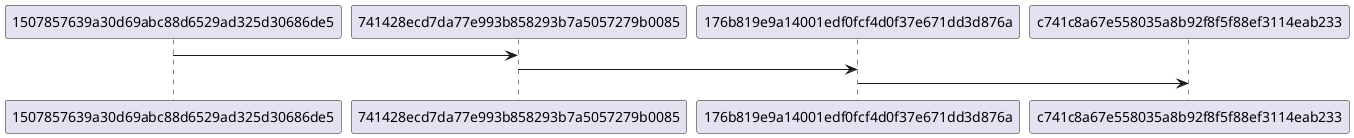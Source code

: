 @startuml
"1507857639a30d69abc88d6529ad325d30686de5" -> "741428ecd7da77e993b858293b7a5057279b0085"
"741428ecd7da77e993b858293b7a5057279b0085" -> "176b819e9a14001edf0fcf4d0f37e671dd3d876a"
"176b819e9a14001edf0fcf4d0f37e671dd3d876a" -> "c741c8a67e558035a8b92f8f5f88ef3114eab233"
@enduml